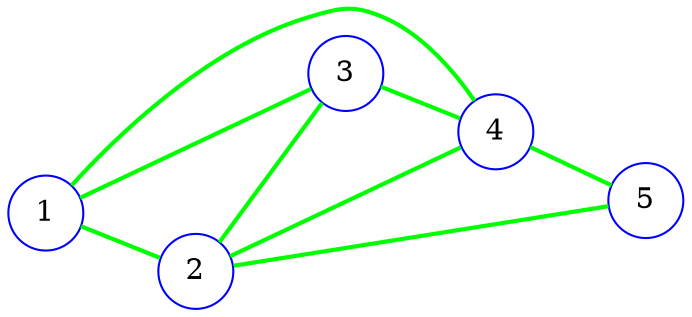 graph Coloring{
        node[shape="circle",color=blue];
    edge[weight=0,penwidth=2,color="green"]
    rankdir="LR";    

    1--3
    1--2
    1--4
    2--3
    2--4
    2--5
    3--4
    4--5
}